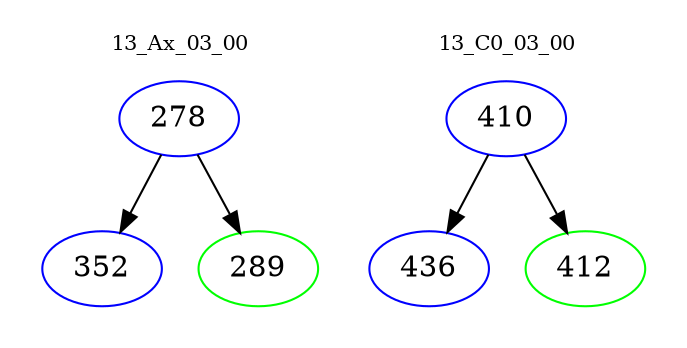 digraph{
subgraph cluster_0 {
color = white
label = "13_Ax_03_00";
fontsize=10;
T0_278 [label="278", color="blue"]
T0_278 -> T0_352 [color="black"]
T0_352 [label="352", color="blue"]
T0_278 -> T0_289 [color="black"]
T0_289 [label="289", color="green"]
}
subgraph cluster_1 {
color = white
label = "13_C0_03_00";
fontsize=10;
T1_410 [label="410", color="blue"]
T1_410 -> T1_436 [color="black"]
T1_436 [label="436", color="blue"]
T1_410 -> T1_412 [color="black"]
T1_412 [label="412", color="green"]
}
}
